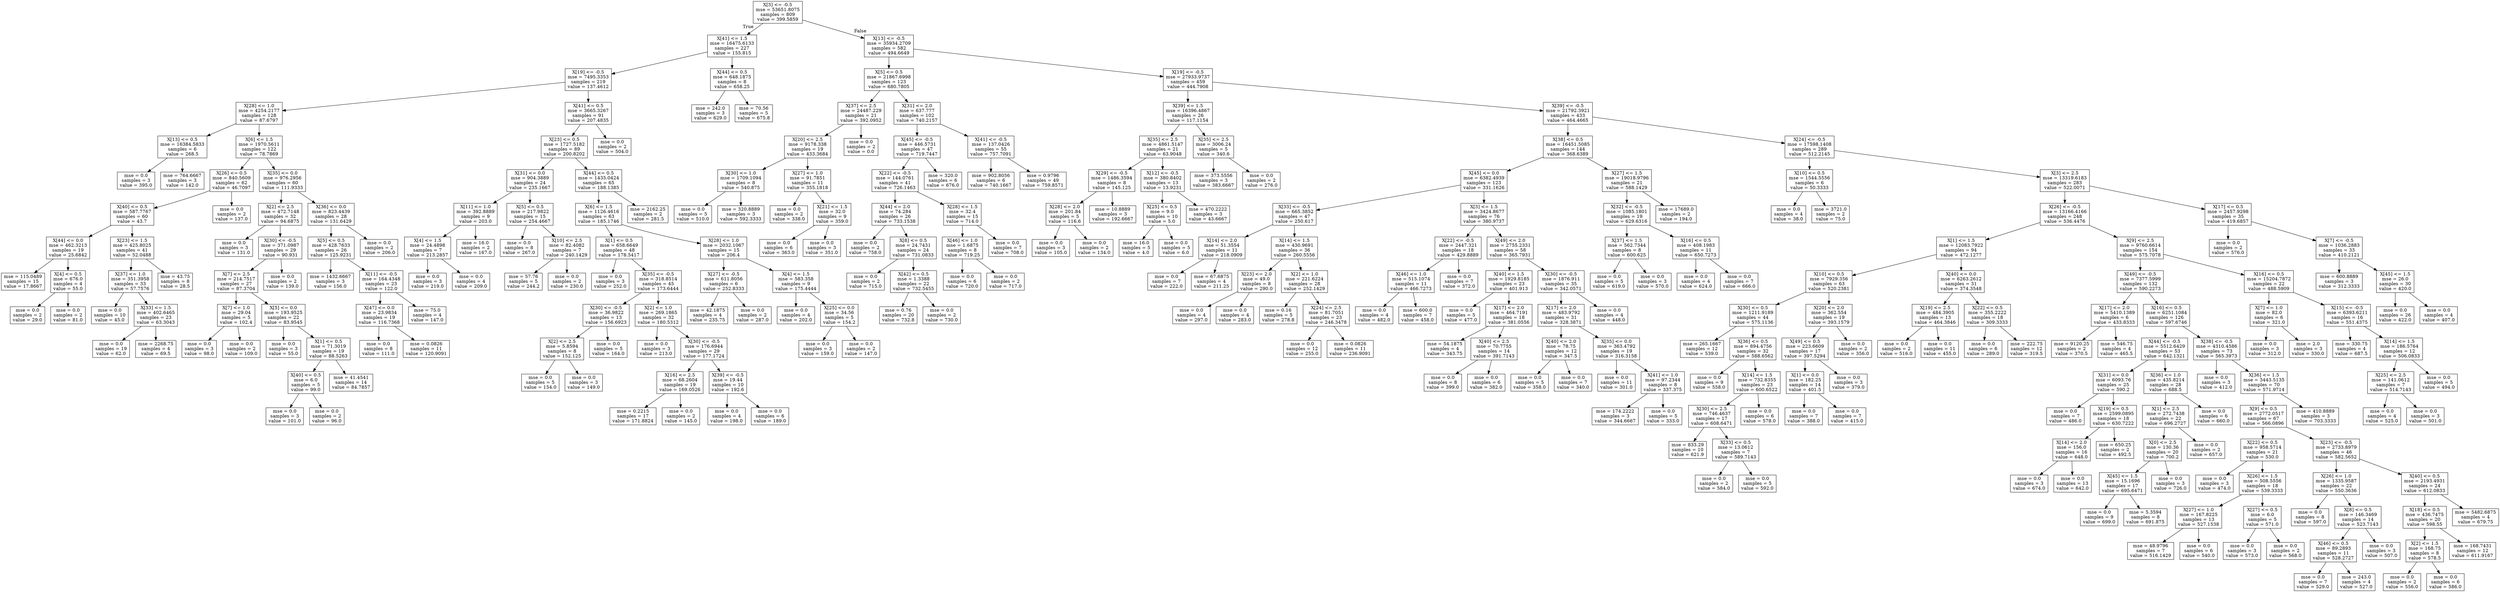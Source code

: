 digraph Tree {
node [shape=box] ;
0 [label="X[3] <= -0.5\nmse = 53651.8075\nsamples = 809\nvalue = 399.5859"] ;
1 [label="X[41] <= 1.5\nmse = 16475.6133\nsamples = 227\nvalue = 155.815"] ;
0 -> 1 [labeldistance=2.5, labelangle=45, headlabel="True"] ;
2 [label="X[19] <= -0.5\nmse = 7495.3353\nsamples = 219\nvalue = 137.4612"] ;
1 -> 2 ;
3 [label="X[28] <= 1.0\nmse = 4254.2177\nsamples = 128\nvalue = 87.6797"] ;
2 -> 3 ;
4 [label="X[13] <= 0.5\nmse = 16384.5833\nsamples = 6\nvalue = 268.5"] ;
3 -> 4 ;
5 [label="mse = 0.0\nsamples = 3\nvalue = 395.0"] ;
4 -> 5 ;
6 [label="mse = 764.6667\nsamples = 3\nvalue = 142.0"] ;
4 -> 6 ;
7 [label="X[6] <= 1.5\nmse = 1970.5611\nsamples = 122\nvalue = 78.7869"] ;
3 -> 7 ;
8 [label="X[26] <= 0.5\nmse = 840.5609\nsamples = 62\nvalue = 46.7097"] ;
7 -> 8 ;
9 [label="X[40] <= 0.5\nmse = 587.7767\nsamples = 60\nvalue = 43.7"] ;
8 -> 9 ;
10 [label="X[44] <= 0.0\nmse = 462.3213\nsamples = 19\nvalue = 25.6842"] ;
9 -> 10 ;
11 [label="mse = 115.0489\nsamples = 15\nvalue = 17.8667"] ;
10 -> 11 ;
12 [label="X[4] <= 0.5\nmse = 676.0\nsamples = 4\nvalue = 55.0"] ;
10 -> 12 ;
13 [label="mse = 0.0\nsamples = 2\nvalue = 29.0"] ;
12 -> 13 ;
14 [label="mse = 0.0\nsamples = 2\nvalue = 81.0"] ;
12 -> 14 ;
15 [label="X[23] <= 1.5\nmse = 425.8025\nsamples = 41\nvalue = 52.0488"] ;
9 -> 15 ;
16 [label="X[37] <= 1.0\nmse = 351.3958\nsamples = 33\nvalue = 57.7576"] ;
15 -> 16 ;
17 [label="mse = 0.0\nsamples = 10\nvalue = 45.0"] ;
16 -> 17 ;
18 [label="X[33] <= 1.5\nmse = 402.6465\nsamples = 23\nvalue = 63.3043"] ;
16 -> 18 ;
19 [label="mse = 0.0\nsamples = 19\nvalue = 62.0"] ;
18 -> 19 ;
20 [label="mse = 2268.75\nsamples = 4\nvalue = 69.5"] ;
18 -> 20 ;
21 [label="mse = 43.75\nsamples = 8\nvalue = 28.5"] ;
15 -> 21 ;
22 [label="mse = 0.0\nsamples = 2\nvalue = 137.0"] ;
8 -> 22 ;
23 [label="X[35] <= 0.0\nmse = 976.2956\nsamples = 60\nvalue = 111.9333"] ;
7 -> 23 ;
24 [label="X[2] <= 2.5\nmse = 472.7148\nsamples = 32\nvalue = 94.6875"] ;
23 -> 24 ;
25 [label="mse = 0.0\nsamples = 3\nvalue = 131.0"] ;
24 -> 25 ;
26 [label="X[30] <= -0.5\nmse = 371.0987\nsamples = 29\nvalue = 90.931"] ;
24 -> 26 ;
27 [label="X[7] <= 2.5\nmse = 214.7517\nsamples = 27\nvalue = 87.3704"] ;
26 -> 27 ;
28 [label="X[7] <= 1.0\nmse = 29.04\nsamples = 5\nvalue = 102.4"] ;
27 -> 28 ;
29 [label="mse = 0.0\nsamples = 3\nvalue = 98.0"] ;
28 -> 29 ;
30 [label="mse = 0.0\nsamples = 2\nvalue = 109.0"] ;
28 -> 30 ;
31 [label="X[5] <= 0.0\nmse = 193.9525\nsamples = 22\nvalue = 83.9545"] ;
27 -> 31 ;
32 [label="mse = 0.0\nsamples = 3\nvalue = 55.0"] ;
31 -> 32 ;
33 [label="X[1] <= 0.5\nmse = 71.3019\nsamples = 19\nvalue = 88.5263"] ;
31 -> 33 ;
34 [label="X[40] <= 0.5\nmse = 6.0\nsamples = 5\nvalue = 99.0"] ;
33 -> 34 ;
35 [label="mse = 0.0\nsamples = 3\nvalue = 101.0"] ;
34 -> 35 ;
36 [label="mse = 0.0\nsamples = 2\nvalue = 96.0"] ;
34 -> 36 ;
37 [label="mse = 41.4541\nsamples = 14\nvalue = 84.7857"] ;
33 -> 37 ;
38 [label="mse = 0.0\nsamples = 2\nvalue = 139.0"] ;
26 -> 38 ;
39 [label="X[36] <= 0.0\nmse = 823.4439\nsamples = 28\nvalue = 131.6429"] ;
23 -> 39 ;
40 [label="X[5] <= 0.5\nmse = 428.7633\nsamples = 26\nvalue = 125.9231"] ;
39 -> 40 ;
41 [label="mse = 1432.6667\nsamples = 3\nvalue = 156.0"] ;
40 -> 41 ;
42 [label="X[11] <= -0.5\nmse = 164.4348\nsamples = 23\nvalue = 122.0"] ;
40 -> 42 ;
43 [label="X[47] <= 0.0\nmse = 23.9834\nsamples = 19\nvalue = 116.7368"] ;
42 -> 43 ;
44 [label="mse = 0.0\nsamples = 8\nvalue = 111.0"] ;
43 -> 44 ;
45 [label="mse = 0.0826\nsamples = 11\nvalue = 120.9091"] ;
43 -> 45 ;
46 [label="mse = 75.0\nsamples = 4\nvalue = 147.0"] ;
42 -> 46 ;
47 [label="mse = 0.0\nsamples = 2\nvalue = 206.0"] ;
39 -> 47 ;
48 [label="X[41] <= 0.5\nmse = 3665.3267\nsamples = 91\nvalue = 207.4835"] ;
2 -> 48 ;
49 [label="X[23] <= 0.5\nmse = 1727.5182\nsamples = 89\nvalue = 200.8202"] ;
48 -> 49 ;
50 [label="X[31] <= 0.0\nmse = 904.3889\nsamples = 24\nvalue = 235.1667"] ;
49 -> 50 ;
51 [label="X[11] <= 1.0\nmse = 392.8889\nsamples = 9\nvalue = 203.0"] ;
50 -> 51 ;
52 [label="X[4] <= 1.5\nmse = 24.4898\nsamples = 7\nvalue = 213.2857"] ;
51 -> 52 ;
53 [label="mse = 0.0\nsamples = 3\nvalue = 219.0"] ;
52 -> 53 ;
54 [label="mse = 0.0\nsamples = 4\nvalue = 209.0"] ;
52 -> 54 ;
55 [label="mse = 16.0\nsamples = 2\nvalue = 167.0"] ;
51 -> 55 ;
56 [label="X[5] <= 0.5\nmse = 217.9822\nsamples = 15\nvalue = 254.4667"] ;
50 -> 56 ;
57 [label="mse = 0.0\nsamples = 8\nvalue = 267.0"] ;
56 -> 57 ;
58 [label="X[10] <= 2.5\nmse = 82.4082\nsamples = 7\nvalue = 240.1429"] ;
56 -> 58 ;
59 [label="mse = 57.76\nsamples = 5\nvalue = 244.2"] ;
58 -> 59 ;
60 [label="mse = 0.0\nsamples = 2\nvalue = 230.0"] ;
58 -> 60 ;
61 [label="X[44] <= 0.5\nmse = 1435.0424\nsamples = 65\nvalue = 188.1385"] ;
49 -> 61 ;
62 [label="X[6] <= 1.5\nmse = 1126.4616\nsamples = 63\nvalue = 185.1746"] ;
61 -> 62 ;
63 [label="X[1] <= 0.5\nmse = 658.6649\nsamples = 48\nvalue = 178.5417"] ;
62 -> 63 ;
64 [label="mse = 0.0\nsamples = 3\nvalue = 252.0"] ;
63 -> 64 ;
65 [label="X[35] <= -0.5\nmse = 318.8514\nsamples = 45\nvalue = 173.6444"] ;
63 -> 65 ;
66 [label="X[30] <= -0.5\nmse = 36.9822\nsamples = 13\nvalue = 156.6923"] ;
65 -> 66 ;
67 [label="X[2] <= 2.5\nmse = 5.8594\nsamples = 8\nvalue = 152.125"] ;
66 -> 67 ;
68 [label="mse = 0.0\nsamples = 5\nvalue = 154.0"] ;
67 -> 68 ;
69 [label="mse = 0.0\nsamples = 3\nvalue = 149.0"] ;
67 -> 69 ;
70 [label="mse = 0.0\nsamples = 5\nvalue = 164.0"] ;
66 -> 70 ;
71 [label="X[2] <= 1.0\nmse = 269.1865\nsamples = 32\nvalue = 180.5312"] ;
65 -> 71 ;
72 [label="mse = 0.0\nsamples = 3\nvalue = 213.0"] ;
71 -> 72 ;
73 [label="X[30] <= -0.5\nmse = 176.6944\nsamples = 29\nvalue = 177.1724"] ;
71 -> 73 ;
74 [label="X[16] <= 2.5\nmse = 68.2604\nsamples = 19\nvalue = 169.0526"] ;
73 -> 74 ;
75 [label="mse = 0.2215\nsamples = 17\nvalue = 171.8824"] ;
74 -> 75 ;
76 [label="mse = 0.0\nsamples = 2\nvalue = 145.0"] ;
74 -> 76 ;
77 [label="X[39] <= -0.5\nmse = 19.44\nsamples = 10\nvalue = 192.6"] ;
73 -> 77 ;
78 [label="mse = 0.0\nsamples = 4\nvalue = 198.0"] ;
77 -> 78 ;
79 [label="mse = 0.0\nsamples = 6\nvalue = 189.0"] ;
77 -> 79 ;
80 [label="X[28] <= 1.0\nmse = 2032.1067\nsamples = 15\nvalue = 206.4"] ;
62 -> 80 ;
81 [label="X[27] <= -0.5\nmse = 611.8056\nsamples = 6\nvalue = 252.8333"] ;
80 -> 81 ;
82 [label="mse = 42.1875\nsamples = 4\nvalue = 235.75"] ;
81 -> 82 ;
83 [label="mse = 0.0\nsamples = 2\nvalue = 287.0"] ;
81 -> 83 ;
84 [label="X[4] <= 1.5\nmse = 583.358\nsamples = 9\nvalue = 175.4444"] ;
80 -> 84 ;
85 [label="mse = 0.0\nsamples = 4\nvalue = 202.0"] ;
84 -> 85 ;
86 [label="X[25] <= 0.0\nmse = 34.56\nsamples = 5\nvalue = 154.2"] ;
84 -> 86 ;
87 [label="mse = 0.0\nsamples = 3\nvalue = 159.0"] ;
86 -> 87 ;
88 [label="mse = 0.0\nsamples = 2\nvalue = 147.0"] ;
86 -> 88 ;
89 [label="mse = 2162.25\nsamples = 2\nvalue = 281.5"] ;
61 -> 89 ;
90 [label="mse = 0.0\nsamples = 2\nvalue = 504.0"] ;
48 -> 90 ;
91 [label="X[44] <= 0.5\nmse = 648.1875\nsamples = 8\nvalue = 658.25"] ;
1 -> 91 ;
92 [label="mse = 242.0\nsamples = 3\nvalue = 629.0"] ;
91 -> 92 ;
93 [label="mse = 70.56\nsamples = 5\nvalue = 675.8"] ;
91 -> 93 ;
94 [label="X[13] <= -0.5\nmse = 35934.2709\nsamples = 582\nvalue = 494.6649"] ;
0 -> 94 [labeldistance=2.5, labelangle=-45, headlabel="False"] ;
95 [label="X[5] <= 0.5\nmse = 21867.6998\nsamples = 123\nvalue = 680.7805"] ;
94 -> 95 ;
96 [label="X[37] <= 2.5\nmse = 24487.229\nsamples = 21\nvalue = 392.0952"] ;
95 -> 96 ;
97 [label="X[20] <= 2.5\nmse = 9178.338\nsamples = 19\nvalue = 433.3684"] ;
96 -> 97 ;
98 [label="X[30] <= 1.0\nmse = 1709.1094\nsamples = 8\nvalue = 540.875"] ;
97 -> 98 ;
99 [label="mse = 0.0\nsamples = 5\nvalue = 510.0"] ;
98 -> 99 ;
100 [label="mse = 320.8889\nsamples = 3\nvalue = 592.3333"] ;
98 -> 100 ;
101 [label="X[27] <= 1.0\nmse = 91.7851\nsamples = 11\nvalue = 355.1818"] ;
97 -> 101 ;
102 [label="mse = 0.0\nsamples = 2\nvalue = 338.0"] ;
101 -> 102 ;
103 [label="X[21] <= 1.5\nmse = 32.0\nsamples = 9\nvalue = 359.0"] ;
101 -> 103 ;
104 [label="mse = 0.0\nsamples = 6\nvalue = 363.0"] ;
103 -> 104 ;
105 [label="mse = 0.0\nsamples = 3\nvalue = 351.0"] ;
103 -> 105 ;
106 [label="mse = 0.0\nsamples = 2\nvalue = 0.0"] ;
96 -> 106 ;
107 [label="X[31] <= 2.0\nmse = 637.777\nsamples = 102\nvalue = 740.2157"] ;
95 -> 107 ;
108 [label="X[45] <= -0.5\nmse = 446.5731\nsamples = 47\nvalue = 719.7447"] ;
107 -> 108 ;
109 [label="X[22] <= -0.5\nmse = 144.0761\nsamples = 41\nvalue = 726.1463"] ;
108 -> 109 ;
110 [label="X[44] <= 2.0\nmse = 74.284\nsamples = 26\nvalue = 733.1538"] ;
109 -> 110 ;
111 [label="mse = 0.0\nsamples = 2\nvalue = 758.0"] ;
110 -> 111 ;
112 [label="X[8] <= 0.5\nmse = 24.7431\nsamples = 24\nvalue = 731.0833"] ;
110 -> 112 ;
113 [label="mse = 0.0\nsamples = 2\nvalue = 715.0"] ;
112 -> 113 ;
114 [label="X[42] <= 0.5\nmse = 1.3388\nsamples = 22\nvalue = 732.5455"] ;
112 -> 114 ;
115 [label="mse = 0.76\nsamples = 20\nvalue = 732.8"] ;
114 -> 115 ;
116 [label="mse = 0.0\nsamples = 2\nvalue = 730.0"] ;
114 -> 116 ;
117 [label="X[28] <= 1.5\nmse = 32.4\nsamples = 15\nvalue = 714.0"] ;
109 -> 117 ;
118 [label="X[46] <= 1.0\nmse = 1.6875\nsamples = 8\nvalue = 719.25"] ;
117 -> 118 ;
119 [label="mse = 0.0\nsamples = 6\nvalue = 720.0"] ;
118 -> 119 ;
120 [label="mse = 0.0\nsamples = 2\nvalue = 717.0"] ;
118 -> 120 ;
121 [label="mse = 0.0\nsamples = 7\nvalue = 708.0"] ;
117 -> 121 ;
122 [label="mse = 320.0\nsamples = 6\nvalue = 676.0"] ;
108 -> 122 ;
123 [label="X[41] <= -0.5\nmse = 137.0426\nsamples = 55\nvalue = 757.7091"] ;
107 -> 123 ;
124 [label="mse = 902.8056\nsamples = 6\nvalue = 740.1667"] ;
123 -> 124 ;
125 [label="mse = 0.9796\nsamples = 49\nvalue = 759.8571"] ;
123 -> 125 ;
126 [label="X[19] <= -0.5\nmse = 27933.9737\nsamples = 459\nvalue = 444.7908"] ;
94 -> 126 ;
127 [label="X[39] <= 1.5\nmse = 16396.4867\nsamples = 26\nvalue = 117.1154"] ;
126 -> 127 ;
128 [label="X[35] <= 2.5\nmse = 4861.5147\nsamples = 21\nvalue = 63.9048"] ;
127 -> 128 ;
129 [label="X[29] <= -0.5\nmse = 1486.3594\nsamples = 8\nvalue = 145.125"] ;
128 -> 129 ;
130 [label="X[28] <= 2.0\nmse = 201.84\nsamples = 5\nvalue = 116.6"] ;
129 -> 130 ;
131 [label="mse = 0.0\nsamples = 3\nvalue = 105.0"] ;
130 -> 131 ;
132 [label="mse = 0.0\nsamples = 2\nvalue = 134.0"] ;
130 -> 132 ;
133 [label="mse = 10.8889\nsamples = 3\nvalue = 192.6667"] ;
129 -> 133 ;
134 [label="X[12] <= -0.5\nmse = 380.8402\nsamples = 13\nvalue = 13.9231"] ;
128 -> 134 ;
135 [label="X[25] <= 0.5\nmse = 9.0\nsamples = 10\nvalue = 5.0"] ;
134 -> 135 ;
136 [label="mse = 16.0\nsamples = 5\nvalue = 4.0"] ;
135 -> 136 ;
137 [label="mse = 0.0\nsamples = 5\nvalue = 6.0"] ;
135 -> 137 ;
138 [label="mse = 470.2222\nsamples = 3\nvalue = 43.6667"] ;
134 -> 138 ;
139 [label="X[35] <= 2.5\nmse = 3006.24\nsamples = 5\nvalue = 340.6"] ;
127 -> 139 ;
140 [label="mse = 373.5556\nsamples = 3\nvalue = 383.6667"] ;
139 -> 140 ;
141 [label="mse = 0.0\nsamples = 2\nvalue = 276.0"] ;
139 -> 141 ;
142 [label="X[39] <= -0.5\nmse = 21792.3921\nsamples = 433\nvalue = 464.4665"] ;
126 -> 142 ;
143 [label="X[38] <= 0.5\nmse = 16451.5085\nsamples = 144\nvalue = 368.6389"] ;
142 -> 143 ;
144 [label="X[45] <= 0.0\nmse = 6382.4939\nsamples = 123\nvalue = 331.1626"] ;
143 -> 144 ;
145 [label="X[33] <= -0.5\nmse = 665.3852\nsamples = 47\nvalue = 250.617"] ;
144 -> 145 ;
146 [label="X[14] <= 2.0\nmse = 51.3554\nsamples = 11\nvalue = 218.0909"] ;
145 -> 146 ;
147 [label="mse = 0.0\nsamples = 7\nvalue = 222.0"] ;
146 -> 147 ;
148 [label="mse = 67.6875\nsamples = 4\nvalue = 211.25"] ;
146 -> 148 ;
149 [label="X[14] <= 1.5\nmse = 430.9691\nsamples = 36\nvalue = 260.5556"] ;
145 -> 149 ;
150 [label="X[23] <= 2.0\nmse = 49.0\nsamples = 8\nvalue = 290.0"] ;
149 -> 150 ;
151 [label="mse = 0.0\nsamples = 4\nvalue = 297.0"] ;
150 -> 151 ;
152 [label="mse = 0.0\nsamples = 4\nvalue = 283.0"] ;
150 -> 152 ;
153 [label="X[2] <= 1.0\nmse = 221.6224\nsamples = 28\nvalue = 252.1429"] ;
149 -> 153 ;
154 [label="mse = 0.16\nsamples = 5\nvalue = 278.8"] ;
153 -> 154 ;
155 [label="X[24] <= 2.5\nmse = 81.7051\nsamples = 23\nvalue = 246.3478"] ;
153 -> 155 ;
156 [label="mse = 0.0\nsamples = 12\nvalue = 255.0"] ;
155 -> 156 ;
157 [label="mse = 0.0826\nsamples = 11\nvalue = 236.9091"] ;
155 -> 157 ;
158 [label="X[3] <= 1.5\nmse = 3424.8677\nsamples = 76\nvalue = 380.9737"] ;
144 -> 158 ;
159 [label="X[22] <= -0.5\nmse = 2447.321\nsamples = 18\nvalue = 429.8889"] ;
158 -> 159 ;
160 [label="X[46] <= 1.0\nmse = 515.1074\nsamples = 11\nvalue = 466.7273"] ;
159 -> 160 ;
161 [label="mse = 0.0\nsamples = 4\nvalue = 482.0"] ;
160 -> 161 ;
162 [label="mse = 600.0\nsamples = 7\nvalue = 458.0"] ;
160 -> 162 ;
163 [label="mse = 0.0\nsamples = 7\nvalue = 372.0"] ;
159 -> 163 ;
164 [label="X[49] <= 2.0\nmse = 2755.2331\nsamples = 58\nvalue = 365.7931"] ;
158 -> 164 ;
165 [label="X[40] <= 1.5\nmse = 1929.8185\nsamples = 23\nvalue = 401.913"] ;
164 -> 165 ;
166 [label="mse = 0.0\nsamples = 5\nvalue = 477.0"] ;
165 -> 166 ;
167 [label="X[17] <= 2.0\nmse = 464.7191\nsamples = 18\nvalue = 381.0556"] ;
165 -> 167 ;
168 [label="mse = 54.1875\nsamples = 4\nvalue = 343.75"] ;
167 -> 168 ;
169 [label="X[40] <= 2.5\nmse = 70.7755\nsamples = 14\nvalue = 391.7143"] ;
167 -> 169 ;
170 [label="mse = 0.0\nsamples = 8\nvalue = 399.0"] ;
169 -> 170 ;
171 [label="mse = 0.0\nsamples = 6\nvalue = 382.0"] ;
169 -> 171 ;
172 [label="X[30] <= -0.5\nmse = 1876.911\nsamples = 35\nvalue = 342.0571"] ;
164 -> 172 ;
173 [label="X[17] <= 2.0\nmse = 483.9792\nsamples = 31\nvalue = 328.3871"] ;
172 -> 173 ;
174 [label="X[40] <= 2.0\nmse = 78.75\nsamples = 12\nvalue = 347.5"] ;
173 -> 174 ;
175 [label="mse = 0.0\nsamples = 5\nvalue = 358.0"] ;
174 -> 175 ;
176 [label="mse = 0.0\nsamples = 7\nvalue = 340.0"] ;
174 -> 176 ;
177 [label="X[35] <= 0.0\nmse = 363.4792\nsamples = 19\nvalue = 316.3158"] ;
173 -> 177 ;
178 [label="mse = 0.0\nsamples = 11\nvalue = 301.0"] ;
177 -> 178 ;
179 [label="X[41] <= 1.0\nmse = 97.2344\nsamples = 8\nvalue = 337.375"] ;
177 -> 179 ;
180 [label="mse = 174.2222\nsamples = 3\nvalue = 344.6667"] ;
179 -> 180 ;
181 [label="mse = 0.0\nsamples = 5\nvalue = 333.0"] ;
179 -> 181 ;
182 [label="mse = 0.0\nsamples = 4\nvalue = 448.0"] ;
172 -> 182 ;
183 [label="X[27] <= 1.5\nmse = 19018.9796\nsamples = 21\nvalue = 588.1429"] ;
143 -> 183 ;
184 [label="X[32] <= -0.5\nmse = 1085.1801\nsamples = 19\nvalue = 629.6316"] ;
183 -> 184 ;
185 [label="X[37] <= 1.5\nmse = 562.7344\nsamples = 8\nvalue = 600.625"] ;
184 -> 185 ;
186 [label="mse = 0.0\nsamples = 5\nvalue = 619.0"] ;
185 -> 186 ;
187 [label="mse = 0.0\nsamples = 3\nvalue = 570.0"] ;
185 -> 187 ;
188 [label="X[16] <= 0.5\nmse = 408.1983\nsamples = 11\nvalue = 650.7273"] ;
184 -> 188 ;
189 [label="mse = 0.0\nsamples = 4\nvalue = 624.0"] ;
188 -> 189 ;
190 [label="mse = 0.0\nsamples = 7\nvalue = 666.0"] ;
188 -> 190 ;
191 [label="mse = 17689.0\nsamples = 2\nvalue = 194.0"] ;
183 -> 191 ;
192 [label="X[24] <= -0.5\nmse = 17598.1408\nsamples = 289\nvalue = 512.2145"] ;
142 -> 192 ;
193 [label="X[10] <= 0.5\nmse = 1544.5556\nsamples = 6\nvalue = 50.3333"] ;
192 -> 193 ;
194 [label="mse = 0.0\nsamples = 4\nvalue = 38.0"] ;
193 -> 194 ;
195 [label="mse = 3721.0\nsamples = 2\nvalue = 75.0"] ;
193 -> 195 ;
196 [label="X[3] <= 2.5\nmse = 13319.6183\nsamples = 283\nvalue = 522.0071"] ;
192 -> 196 ;
197 [label="X[26] <= -0.5\nmse = 13166.4166\nsamples = 248\nvalue = 536.4476"] ;
196 -> 197 ;
198 [label="X[1] <= 1.5\nmse = 12083.7922\nsamples = 94\nvalue = 472.1277"] ;
197 -> 198 ;
199 [label="X[10] <= 0.5\nmse = 7929.356\nsamples = 63\nvalue = 520.2381"] ;
198 -> 199 ;
200 [label="X[30] <= 0.5\nmse = 1211.9189\nsamples = 44\nvalue = 575.1136"] ;
199 -> 200 ;
201 [label="mse = 265.1667\nsamples = 12\nvalue = 539.0"] ;
200 -> 201 ;
202 [label="X[36] <= 0.5\nmse = 894.4756\nsamples = 32\nvalue = 588.6562"] ;
200 -> 202 ;
203 [label="mse = 0.0\nsamples = 9\nvalue = 558.0"] ;
202 -> 203 ;
204 [label="X[14] <= 1.5\nmse = 732.8355\nsamples = 23\nvalue = 600.6522"] ;
202 -> 204 ;
205 [label="X[30] <= 2.5\nmse = 746.4637\nsamples = 17\nvalue = 608.6471"] ;
204 -> 205 ;
206 [label="mse = 833.29\nsamples = 10\nvalue = 621.9"] ;
205 -> 206 ;
207 [label="X[33] <= 0.5\nmse = 13.0612\nsamples = 7\nvalue = 589.7143"] ;
205 -> 207 ;
208 [label="mse = 0.0\nsamples = 2\nvalue = 584.0"] ;
207 -> 208 ;
209 [label="mse = 0.0\nsamples = 5\nvalue = 592.0"] ;
207 -> 209 ;
210 [label="mse = 0.0\nsamples = 6\nvalue = 578.0"] ;
204 -> 210 ;
211 [label="X[20] <= 2.0\nmse = 362.554\nsamples = 19\nvalue = 393.1579"] ;
199 -> 211 ;
212 [label="X[49] <= 0.5\nmse = 223.6609\nsamples = 17\nvalue = 397.5294"] ;
211 -> 212 ;
213 [label="X[1] <= 0.0\nmse = 182.25\nsamples = 14\nvalue = 401.5"] ;
212 -> 213 ;
214 [label="mse = 0.0\nsamples = 7\nvalue = 388.0"] ;
213 -> 214 ;
215 [label="mse = 0.0\nsamples = 7\nvalue = 415.0"] ;
213 -> 215 ;
216 [label="mse = 0.0\nsamples = 3\nvalue = 379.0"] ;
212 -> 216 ;
217 [label="mse = 0.0\nsamples = 2\nvalue = 356.0"] ;
211 -> 217 ;
218 [label="X[40] <= 0.0\nmse = 6263.2612\nsamples = 31\nvalue = 374.3548"] ;
198 -> 218 ;
219 [label="X[19] <= 2.5\nmse = 484.3905\nsamples = 13\nvalue = 464.3846"] ;
218 -> 219 ;
220 [label="mse = 0.0\nsamples = 2\nvalue = 516.0"] ;
219 -> 220 ;
221 [label="mse = 0.0\nsamples = 11\nvalue = 455.0"] ;
219 -> 221 ;
222 [label="X[22] <= 0.5\nmse = 355.2222\nsamples = 18\nvalue = 309.3333"] ;
218 -> 222 ;
223 [label="mse = 0.0\nsamples = 6\nvalue = 289.0"] ;
222 -> 223 ;
224 [label="mse = 222.75\nsamples = 12\nvalue = 319.5"] ;
222 -> 224 ;
225 [label="X[9] <= 2.5\nmse = 9760.6614\nsamples = 154\nvalue = 575.7078"] ;
197 -> 225 ;
226 [label="X[49] <= -0.5\nmse = 7377.5999\nsamples = 132\nvalue = 590.2273"] ;
225 -> 226 ;
227 [label="X[17] <= 2.0\nmse = 5410.1389\nsamples = 6\nvalue = 433.8333"] ;
226 -> 227 ;
228 [label="mse = 9120.25\nsamples = 2\nvalue = 370.5"] ;
227 -> 228 ;
229 [label="mse = 546.75\nsamples = 4\nvalue = 465.5"] ;
227 -> 229 ;
230 [label="X[16] <= 0.5\nmse = 6251.1084\nsamples = 126\nvalue = 597.6746"] ;
226 -> 230 ;
231 [label="X[44] <= -0.5\nmse = 5512.6429\nsamples = 53\nvalue = 642.1321"] ;
230 -> 231 ;
232 [label="X[31] <= 0.0\nmse = 6093.76\nsamples = 25\nvalue = 590.2"] ;
231 -> 232 ;
233 [label="mse = 0.0\nsamples = 7\nvalue = 486.0"] ;
232 -> 233 ;
234 [label="X[19] <= 0.5\nmse = 2599.0895\nsamples = 18\nvalue = 630.7222"] ;
232 -> 234 ;
235 [label="X[14] <= 2.0\nmse = 156.0\nsamples = 16\nvalue = 648.0"] ;
234 -> 235 ;
236 [label="mse = 0.0\nsamples = 3\nvalue = 674.0"] ;
235 -> 236 ;
237 [label="mse = 0.0\nsamples = 13\nvalue = 642.0"] ;
235 -> 237 ;
238 [label="mse = 650.25\nsamples = 2\nvalue = 492.5"] ;
234 -> 238 ;
239 [label="X[36] <= 1.0\nmse = 435.8214\nsamples = 28\nvalue = 688.5"] ;
231 -> 239 ;
240 [label="X[1] <= 2.5\nmse = 272.7438\nsamples = 22\nvalue = 696.2727"] ;
239 -> 240 ;
241 [label="X[0] <= 2.5\nmse = 130.36\nsamples = 20\nvalue = 700.2"] ;
240 -> 241 ;
242 [label="X[45] <= 1.5\nmse = 15.1696\nsamples = 17\nvalue = 695.6471"] ;
241 -> 242 ;
243 [label="mse = 0.0\nsamples = 9\nvalue = 699.0"] ;
242 -> 243 ;
244 [label="mse = 5.3594\nsamples = 8\nvalue = 691.875"] ;
242 -> 244 ;
245 [label="mse = 0.0\nsamples = 3\nvalue = 726.0"] ;
241 -> 245 ;
246 [label="mse = 0.0\nsamples = 2\nvalue = 657.0"] ;
240 -> 246 ;
247 [label="mse = 0.0\nsamples = 6\nvalue = 660.0"] ;
239 -> 247 ;
248 [label="X[38] <= -0.5\nmse = 4310.4586\nsamples = 73\nvalue = 565.3973"] ;
230 -> 248 ;
249 [label="mse = 0.0\nsamples = 3\nvalue = 412.0"] ;
248 -> 249 ;
250 [label="X[36] <= 1.5\nmse = 3443.5135\nsamples = 70\nvalue = 571.9714"] ;
248 -> 250 ;
251 [label="X[9] <= 0.5\nmse = 2772.0517\nsamples = 67\nvalue = 566.0896"] ;
250 -> 251 ;
252 [label="X[22] <= 0.5\nmse = 958.5714\nsamples = 21\nvalue = 530.0"] ;
251 -> 252 ;
253 [label="mse = 0.0\nsamples = 3\nvalue = 474.0"] ;
252 -> 253 ;
254 [label="X[26] <= 1.5\nmse = 508.5556\nsamples = 18\nvalue = 539.3333"] ;
252 -> 254 ;
255 [label="X[27] <= 1.0\nmse = 167.8225\nsamples = 13\nvalue = 527.1538"] ;
254 -> 255 ;
256 [label="mse = 48.9796\nsamples = 7\nvalue = 516.1429"] ;
255 -> 256 ;
257 [label="mse = 0.0\nsamples = 6\nvalue = 540.0"] ;
255 -> 257 ;
258 [label="X[27] <= 0.5\nmse = 6.0\nsamples = 5\nvalue = 571.0"] ;
254 -> 258 ;
259 [label="mse = 0.0\nsamples = 3\nvalue = 573.0"] ;
258 -> 259 ;
260 [label="mse = 0.0\nsamples = 2\nvalue = 568.0"] ;
258 -> 260 ;
261 [label="X[23] <= -0.5\nmse = 2733.8979\nsamples = 46\nvalue = 582.5652"] ;
251 -> 261 ;
262 [label="X[26] <= 1.0\nmse = 1335.9587\nsamples = 22\nvalue = 550.3636"] ;
261 -> 262 ;
263 [label="mse = 0.0\nsamples = 8\nvalue = 597.0"] ;
262 -> 263 ;
264 [label="X[8] <= 0.5\nmse = 146.3469\nsamples = 14\nvalue = 523.7143"] ;
262 -> 264 ;
265 [label="X[46] <= 0.5\nmse = 89.2893\nsamples = 11\nvalue = 528.2727"] ;
264 -> 265 ;
266 [label="mse = 0.0\nsamples = 7\nvalue = 529.0"] ;
265 -> 266 ;
267 [label="mse = 243.0\nsamples = 4\nvalue = 527.0"] ;
265 -> 267 ;
268 [label="mse = 0.0\nsamples = 3\nvalue = 507.0"] ;
264 -> 268 ;
269 [label="X[40] <= 0.5\nmse = 2193.4931\nsamples = 24\nvalue = 612.0833"] ;
261 -> 269 ;
270 [label="X[18] <= 0.5\nmse = 436.7475\nsamples = 20\nvalue = 598.55"] ;
269 -> 270 ;
271 [label="X[2] <= 1.5\nmse = 168.75\nsamples = 8\nvalue = 578.5"] ;
270 -> 271 ;
272 [label="mse = 0.0\nsamples = 2\nvalue = 556.0"] ;
271 -> 272 ;
273 [label="mse = 0.0\nsamples = 6\nvalue = 586.0"] ;
271 -> 273 ;
274 [label="mse = 168.7431\nsamples = 12\nvalue = 611.9167"] ;
270 -> 274 ;
275 [label="mse = 5482.6875\nsamples = 4\nvalue = 679.75"] ;
269 -> 275 ;
276 [label="mse = 410.8889\nsamples = 3\nvalue = 703.3333"] ;
250 -> 276 ;
277 [label="X[16] <= 0.5\nmse = 15204.7872\nsamples = 22\nvalue = 488.5909"] ;
225 -> 277 ;
278 [label="X[7] <= 1.0\nmse = 82.0\nsamples = 6\nvalue = 321.0"] ;
277 -> 278 ;
279 [label="mse = 0.0\nsamples = 3\nvalue = 312.0"] ;
278 -> 279 ;
280 [label="mse = 2.0\nsamples = 3\nvalue = 330.0"] ;
278 -> 280 ;
281 [label="X[15] <= -0.5\nmse = 6393.6211\nsamples = 16\nvalue = 551.4375"] ;
277 -> 281 ;
282 [label="mse = 330.75\nsamples = 4\nvalue = 687.5"] ;
281 -> 282 ;
283 [label="X[14] <= 1.5\nmse = 186.5764\nsamples = 12\nvalue = 506.0833"] ;
281 -> 283 ;
284 [label="X[25] <= 2.5\nmse = 141.0612\nsamples = 7\nvalue = 514.7143"] ;
283 -> 284 ;
285 [label="mse = 0.0\nsamples = 4\nvalue = 525.0"] ;
284 -> 285 ;
286 [label="mse = 0.0\nsamples = 3\nvalue = 501.0"] ;
284 -> 286 ;
287 [label="mse = 0.0\nsamples = 5\nvalue = 494.0"] ;
283 -> 287 ;
288 [label="X[17] <= 0.5\nmse = 2457.9298\nsamples = 35\nvalue = 419.6857"] ;
196 -> 288 ;
289 [label="mse = 0.0\nsamples = 2\nvalue = 576.0"] ;
288 -> 289 ;
290 [label="X[7] <= -0.5\nmse = 1036.2883\nsamples = 33\nvalue = 410.2121"] ;
288 -> 290 ;
291 [label="mse = 600.8889\nsamples = 3\nvalue = 312.3333"] ;
290 -> 291 ;
292 [label="X[45] <= 1.5\nmse = 26.0\nsamples = 30\nvalue = 420.0"] ;
290 -> 292 ;
293 [label="mse = 0.0\nsamples = 26\nvalue = 422.0"] ;
292 -> 293 ;
294 [label="mse = 0.0\nsamples = 4\nvalue = 407.0"] ;
292 -> 294 ;
}